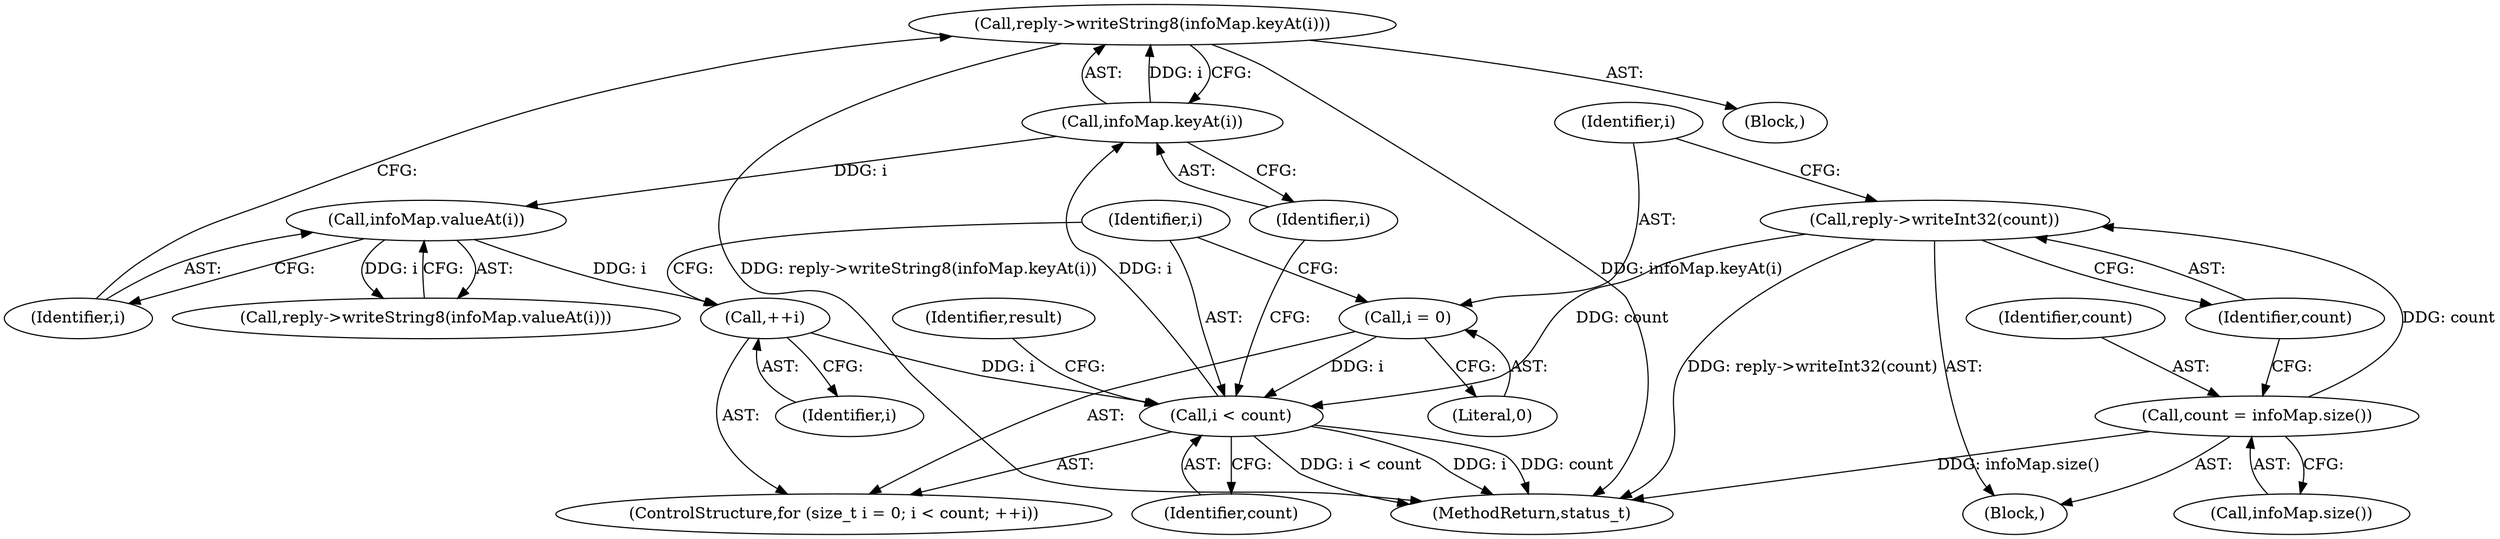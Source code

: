 digraph "0_Android_5a856f2092f7086aa0fea9ae06b9255befcdcd34@API" {
"1000381" [label="(Call,reply->writeString8(infoMap.keyAt(i)))"];
"1000382" [label="(Call,infoMap.keyAt(i))"];
"1000375" [label="(Call,i < count)"];
"1000378" [label="(Call,++i)"];
"1000385" [label="(Call,infoMap.valueAt(i))"];
"1000372" [label="(Call,i = 0)"];
"1000368" [label="(Call,reply->writeInt32(count))"];
"1000365" [label="(Call,count = infoMap.size())"];
"1000384" [label="(Call,reply->writeString8(infoMap.valueAt(i)))"];
"1000348" [label="(Block,)"];
"1000377" [label="(Identifier,count)"];
"1000376" [label="(Identifier,i)"];
"1000365" [label="(Call,count = infoMap.size())"];
"1000388" [label="(Identifier,result)"];
"1000367" [label="(Call,infoMap.size())"];
"1000366" [label="(Identifier,count)"];
"1000372" [label="(Call,i = 0)"];
"1000380" [label="(Block,)"];
"1000369" [label="(Identifier,count)"];
"1000370" [label="(ControlStructure,for (size_t i = 0; i < count; ++i))"];
"1000901" [label="(MethodReturn,status_t)"];
"1000379" [label="(Identifier,i)"];
"1000386" [label="(Identifier,i)"];
"1000381" [label="(Call,reply->writeString8(infoMap.keyAt(i)))"];
"1000373" [label="(Identifier,i)"];
"1000383" [label="(Identifier,i)"];
"1000382" [label="(Call,infoMap.keyAt(i))"];
"1000375" [label="(Call,i < count)"];
"1000374" [label="(Literal,0)"];
"1000378" [label="(Call,++i)"];
"1000385" [label="(Call,infoMap.valueAt(i))"];
"1000368" [label="(Call,reply->writeInt32(count))"];
"1000381" -> "1000380"  [label="AST: "];
"1000381" -> "1000382"  [label="CFG: "];
"1000382" -> "1000381"  [label="AST: "];
"1000386" -> "1000381"  [label="CFG: "];
"1000381" -> "1000901"  [label="DDG: infoMap.keyAt(i)"];
"1000381" -> "1000901"  [label="DDG: reply->writeString8(infoMap.keyAt(i))"];
"1000382" -> "1000381"  [label="DDG: i"];
"1000382" -> "1000383"  [label="CFG: "];
"1000383" -> "1000382"  [label="AST: "];
"1000375" -> "1000382"  [label="DDG: i"];
"1000382" -> "1000385"  [label="DDG: i"];
"1000375" -> "1000370"  [label="AST: "];
"1000375" -> "1000377"  [label="CFG: "];
"1000376" -> "1000375"  [label="AST: "];
"1000377" -> "1000375"  [label="AST: "];
"1000383" -> "1000375"  [label="CFG: "];
"1000388" -> "1000375"  [label="CFG: "];
"1000375" -> "1000901"  [label="DDG: i"];
"1000375" -> "1000901"  [label="DDG: count"];
"1000375" -> "1000901"  [label="DDG: i < count"];
"1000378" -> "1000375"  [label="DDG: i"];
"1000372" -> "1000375"  [label="DDG: i"];
"1000368" -> "1000375"  [label="DDG: count"];
"1000378" -> "1000370"  [label="AST: "];
"1000378" -> "1000379"  [label="CFG: "];
"1000379" -> "1000378"  [label="AST: "];
"1000376" -> "1000378"  [label="CFG: "];
"1000385" -> "1000378"  [label="DDG: i"];
"1000385" -> "1000384"  [label="AST: "];
"1000385" -> "1000386"  [label="CFG: "];
"1000386" -> "1000385"  [label="AST: "];
"1000384" -> "1000385"  [label="CFG: "];
"1000385" -> "1000384"  [label="DDG: i"];
"1000372" -> "1000370"  [label="AST: "];
"1000372" -> "1000374"  [label="CFG: "];
"1000373" -> "1000372"  [label="AST: "];
"1000374" -> "1000372"  [label="AST: "];
"1000376" -> "1000372"  [label="CFG: "];
"1000368" -> "1000348"  [label="AST: "];
"1000368" -> "1000369"  [label="CFG: "];
"1000369" -> "1000368"  [label="AST: "];
"1000373" -> "1000368"  [label="CFG: "];
"1000368" -> "1000901"  [label="DDG: reply->writeInt32(count)"];
"1000365" -> "1000368"  [label="DDG: count"];
"1000365" -> "1000348"  [label="AST: "];
"1000365" -> "1000367"  [label="CFG: "];
"1000366" -> "1000365"  [label="AST: "];
"1000367" -> "1000365"  [label="AST: "];
"1000369" -> "1000365"  [label="CFG: "];
"1000365" -> "1000901"  [label="DDG: infoMap.size()"];
}
